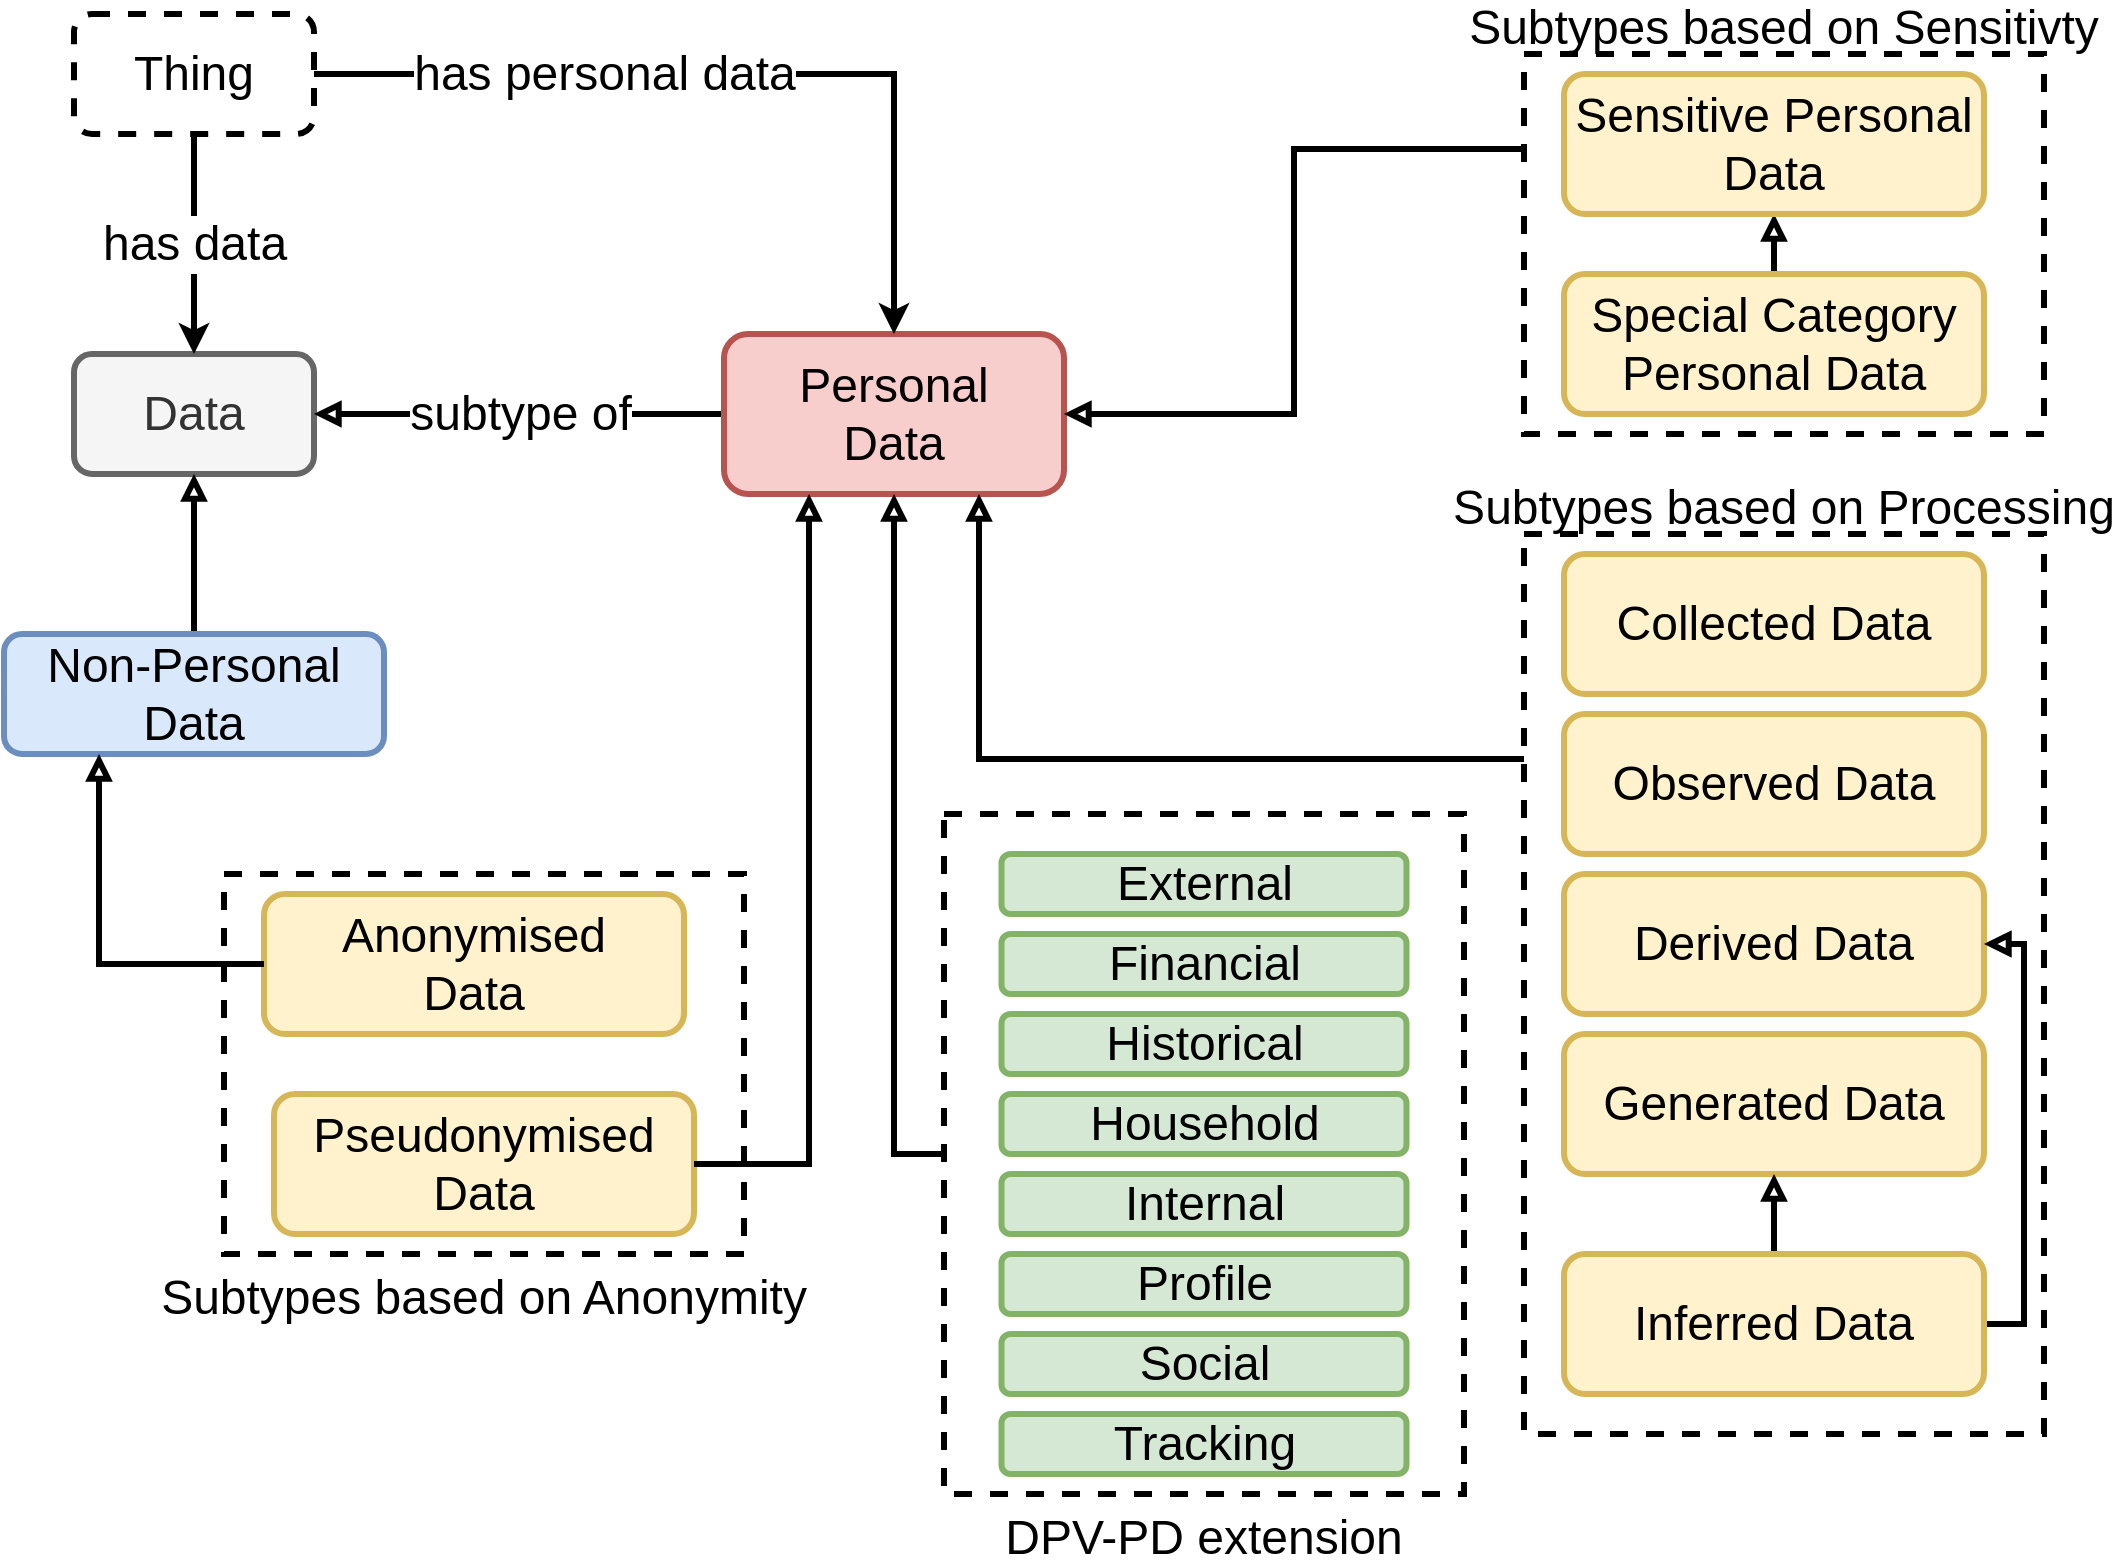<mxfile version="20.3.0" type="device"><diagram id="MCb1BaHmv-Wzf0Eb0gBr" name="Page-1"><mxGraphModel dx="2031" dy="1260" grid="1" gridSize="10" guides="1" tooltips="1" connect="1" arrows="1" fold="1" page="1" pageScale="1" pageWidth="1169" pageHeight="827" math="0" shadow="0"><root><mxCell id="0"/><mxCell id="1" parent="0"/><mxCell id="iSbIiVIZvGPPzEn7hVxQ-1" value="Data" style="rounded=1;whiteSpace=wrap;html=1;fontSize=24;fillColor=#f5f5f5;fontColor=#333333;strokeColor=#666666;strokeWidth=3;" parent="1" vertex="1"><mxGeometry x="75" y="210" width="120" height="60" as="geometry"/></mxCell><mxCell id="iSbIiVIZvGPPzEn7hVxQ-30" value="Subtypes based on Processing" style="group;fontSize=24;labelPosition=center;verticalLabelPosition=top;align=center;verticalAlign=bottom;" parent="1" vertex="1" connectable="0"><mxGeometry x="800" y="300" width="260" height="450" as="geometry"/></mxCell><mxCell id="iSbIiVIZvGPPzEn7hVxQ-16" value="" style="rounded=0;whiteSpace=wrap;html=1;fontSize=24;dashed=1;strokeWidth=3;" parent="iSbIiVIZvGPPzEn7hVxQ-30" vertex="1"><mxGeometry width="260" height="450" as="geometry"/></mxCell><mxCell id="iSbIiVIZvGPPzEn7hVxQ-17" value="Collected Data" style="whiteSpace=wrap;html=1;fontSize=24;rounded=1;fillColor=#fff2cc;strokeColor=#d6b656;strokeWidth=3;" parent="iSbIiVIZvGPPzEn7hVxQ-30" vertex="1"><mxGeometry x="20" y="10" width="210" height="70" as="geometry"/></mxCell><mxCell id="iSbIiVIZvGPPzEn7hVxQ-18" value="Observed Data" style="whiteSpace=wrap;html=1;fontSize=24;rounded=1;fillColor=#fff2cc;strokeColor=#d6b656;strokeWidth=3;" parent="iSbIiVIZvGPPzEn7hVxQ-30" vertex="1"><mxGeometry x="20" y="90" width="210" height="70" as="geometry"/></mxCell><mxCell id="iSbIiVIZvGPPzEn7hVxQ-25" value="Derived Data" style="whiteSpace=wrap;html=1;fontSize=24;rounded=1;fillColor=#fff2cc;strokeColor=#d6b656;strokeWidth=3;" parent="iSbIiVIZvGPPzEn7hVxQ-30" vertex="1"><mxGeometry x="20" y="170" width="210" height="70" as="geometry"/></mxCell><mxCell id="iSbIiVIZvGPPzEn7hVxQ-26" value="Generated Data" style="whiteSpace=wrap;html=1;fontSize=24;rounded=1;fillColor=#fff2cc;strokeColor=#d6b656;strokeWidth=3;" parent="iSbIiVIZvGPPzEn7hVxQ-30" vertex="1"><mxGeometry x="20" y="250" width="210" height="70" as="geometry"/></mxCell><mxCell id="iSbIiVIZvGPPzEn7hVxQ-28" style="edgeStyle=orthogonalEdgeStyle;rounded=0;orthogonalLoop=1;jettySize=auto;html=1;exitX=0.5;exitY=0;exitDx=0;exitDy=0;entryX=0.5;entryY=1;entryDx=0;entryDy=0;strokeWidth=3;fontSize=24;endArrow=block;endFill=0;" parent="iSbIiVIZvGPPzEn7hVxQ-30" source="iSbIiVIZvGPPzEn7hVxQ-27" target="iSbIiVIZvGPPzEn7hVxQ-26" edge="1"><mxGeometry relative="1" as="geometry"/></mxCell><mxCell id="iSbIiVIZvGPPzEn7hVxQ-29" style="edgeStyle=orthogonalEdgeStyle;rounded=0;orthogonalLoop=1;jettySize=auto;html=1;exitX=1;exitY=0.5;exitDx=0;exitDy=0;entryX=1;entryY=0.5;entryDx=0;entryDy=0;strokeWidth=3;fontSize=24;endArrow=block;endFill=0;" parent="iSbIiVIZvGPPzEn7hVxQ-30" source="iSbIiVIZvGPPzEn7hVxQ-27" target="iSbIiVIZvGPPzEn7hVxQ-25" edge="1"><mxGeometry relative="1" as="geometry"/></mxCell><mxCell id="iSbIiVIZvGPPzEn7hVxQ-27" value="Inferred Data" style="whiteSpace=wrap;html=1;fontSize=24;rounded=1;fillColor=#fff2cc;strokeColor=#d6b656;strokeWidth=3;" parent="iSbIiVIZvGPPzEn7hVxQ-30" vertex="1"><mxGeometry x="20" y="360" width="210" height="70" as="geometry"/></mxCell><mxCell id="BnBgedq-tO75st8cSYen-1" value="&lt;font style=&quot;font-size: 24px;&quot;&gt;subtype of&lt;/font&gt;" style="edgeStyle=orthogonalEdgeStyle;rounded=0;orthogonalLoop=1;jettySize=auto;html=1;exitX=0;exitY=0.5;exitDx=0;exitDy=0;entryX=1;entryY=0.5;entryDx=0;entryDy=0;strokeWidth=3;endArrow=block;endFill=0;" edge="1" parent="1" source="iSbIiVIZvGPPzEn7hVxQ-2" target="iSbIiVIZvGPPzEn7hVxQ-1"><mxGeometry relative="1" as="geometry"/></mxCell><mxCell id="iSbIiVIZvGPPzEn7hVxQ-2" value="Personal&lt;br&gt;Data" style="whiteSpace=wrap;html=1;fontSize=24;rounded=1;fillColor=#f8cecc;strokeColor=#b85450;strokeWidth=3;" parent="1" vertex="1"><mxGeometry x="400" y="200" width="170" height="80" as="geometry"/></mxCell><mxCell id="BnBgedq-tO75st8cSYen-2" style="edgeStyle=orthogonalEdgeStyle;rounded=0;orthogonalLoop=1;jettySize=auto;html=1;exitX=0.5;exitY=0;exitDx=0;exitDy=0;entryX=0.5;entryY=1;entryDx=0;entryDy=0;strokeWidth=3;endArrow=block;endFill=0;" edge="1" parent="1" source="iSbIiVIZvGPPzEn7hVxQ-4" target="iSbIiVIZvGPPzEn7hVxQ-1"><mxGeometry relative="1" as="geometry"/></mxCell><mxCell id="iSbIiVIZvGPPzEn7hVxQ-4" value="Non-Personal Data" style="whiteSpace=wrap;html=1;fontSize=24;rounded=1;fillColor=#dae8fc;strokeColor=#6c8ebf;strokeWidth=3;" parent="1" vertex="1"><mxGeometry x="40" y="350" width="190" height="60" as="geometry"/></mxCell><mxCell id="iSbIiVIZvGPPzEn7hVxQ-9" style="edgeStyle=orthogonalEdgeStyle;rounded=0;orthogonalLoop=1;jettySize=auto;html=1;exitX=0;exitY=0.25;exitDx=0;exitDy=0;entryX=1;entryY=0.5;entryDx=0;entryDy=0;fontSize=24;strokeWidth=3;endArrow=block;endFill=0;" parent="1" source="iSbIiVIZvGPPzEn7hVxQ-6" target="iSbIiVIZvGPPzEn7hVxQ-2" edge="1"><mxGeometry relative="1" as="geometry"/></mxCell><mxCell id="iSbIiVIZvGPPzEn7hVxQ-10" value="Subtypes based on Sensitivty" style="group;labelPosition=center;verticalLabelPosition=top;align=center;verticalAlign=bottom;fontSize=24;strokeWidth=3;" parent="1" vertex="1" connectable="0"><mxGeometry x="800" y="60" width="260" height="190" as="geometry"/></mxCell><mxCell id="iSbIiVIZvGPPzEn7hVxQ-6" value="" style="rounded=0;whiteSpace=wrap;html=1;fontSize=24;dashed=1;strokeWidth=3;" parent="iSbIiVIZvGPPzEn7hVxQ-10" vertex="1"><mxGeometry width="260" height="190" as="geometry"/></mxCell><mxCell id="BnBgedq-tO75st8cSYen-3" style="edgeStyle=orthogonalEdgeStyle;rounded=0;orthogonalLoop=1;jettySize=auto;html=1;exitX=0.5;exitY=0;exitDx=0;exitDy=0;entryX=0.5;entryY=1;entryDx=0;entryDy=0;strokeWidth=3;endArrow=block;endFill=0;" edge="1" parent="iSbIiVIZvGPPzEn7hVxQ-10" source="iSbIiVIZvGPPzEn7hVxQ-8" target="iSbIiVIZvGPPzEn7hVxQ-7"><mxGeometry relative="1" as="geometry"/></mxCell><mxCell id="iSbIiVIZvGPPzEn7hVxQ-7" value="Sensitive Personal Data" style="whiteSpace=wrap;html=1;fontSize=24;rounded=1;fillColor=#fff2cc;strokeColor=#d6b656;strokeWidth=3;" parent="iSbIiVIZvGPPzEn7hVxQ-10" vertex="1"><mxGeometry x="20" y="10" width="210" height="70" as="geometry"/></mxCell><mxCell id="iSbIiVIZvGPPzEn7hVxQ-8" value="Special Category Personal Data" style="whiteSpace=wrap;html=1;fontSize=24;rounded=1;fillColor=#fff2cc;strokeColor=#d6b656;strokeWidth=3;" parent="iSbIiVIZvGPPzEn7hVxQ-10" vertex="1"><mxGeometry x="20" y="110" width="210" height="70" as="geometry"/></mxCell><mxCell id="iSbIiVIZvGPPzEn7hVxQ-11" value="Subtypes based on Anonymity" style="group;labelPosition=center;verticalLabelPosition=bottom;align=center;verticalAlign=top;fontSize=24;strokeWidth=3;" parent="1" vertex="1" connectable="0"><mxGeometry x="150" y="470" width="260" height="190" as="geometry"/></mxCell><mxCell id="iSbIiVIZvGPPzEn7hVxQ-12" value="" style="rounded=0;whiteSpace=wrap;html=1;fontSize=24;dashed=1;strokeWidth=3;" parent="iSbIiVIZvGPPzEn7hVxQ-11" vertex="1"><mxGeometry width="260" height="190" as="geometry"/></mxCell><mxCell id="iSbIiVIZvGPPzEn7hVxQ-13" value="Anonymised&lt;br&gt;Data" style="whiteSpace=wrap;html=1;fontSize=24;rounded=1;fillColor=#fff2cc;strokeColor=#d6b656;strokeWidth=3;" parent="iSbIiVIZvGPPzEn7hVxQ-11" vertex="1"><mxGeometry x="20" y="10" width="210" height="70" as="geometry"/></mxCell><mxCell id="iSbIiVIZvGPPzEn7hVxQ-14" value="Pseudonymised&lt;br&gt;Data" style="whiteSpace=wrap;html=1;fontSize=24;rounded=1;fillColor=#fff2cc;strokeColor=#d6b656;strokeWidth=3;" parent="iSbIiVIZvGPPzEn7hVxQ-11" vertex="1"><mxGeometry x="25" y="110" width="210" height="70" as="geometry"/></mxCell><mxCell id="iSbIiVIZvGPPzEn7hVxQ-20" value="has data" style="edgeStyle=orthogonalEdgeStyle;rounded=0;orthogonalLoop=1;jettySize=auto;html=1;exitX=0.5;exitY=1;exitDx=0;exitDy=0;entryX=0.5;entryY=0;entryDx=0;entryDy=0;fontSize=24;strokeWidth=3;" parent="1" source="iSbIiVIZvGPPzEn7hVxQ-19" target="iSbIiVIZvGPPzEn7hVxQ-1" edge="1"><mxGeometry relative="1" as="geometry"/></mxCell><mxCell id="iSbIiVIZvGPPzEn7hVxQ-21" value="has personal data" style="edgeStyle=orthogonalEdgeStyle;rounded=0;orthogonalLoop=1;jettySize=auto;html=1;exitX=1;exitY=0.5;exitDx=0;exitDy=0;entryX=0.5;entryY=0;entryDx=0;entryDy=0;fontSize=24;strokeWidth=3;" parent="1" source="iSbIiVIZvGPPzEn7hVxQ-19" target="iSbIiVIZvGPPzEn7hVxQ-2" edge="1"><mxGeometry x="-0.309" relative="1" as="geometry"><mxPoint as="offset"/></mxGeometry></mxCell><mxCell id="iSbIiVIZvGPPzEn7hVxQ-19" value="Thing" style="rounded=1;whiteSpace=wrap;html=1;dashed=1;fontSize=24;strokeWidth=3;" parent="1" vertex="1"><mxGeometry x="75" y="40" width="120" height="60" as="geometry"/></mxCell><mxCell id="iSbIiVIZvGPPzEn7hVxQ-22" style="edgeStyle=orthogonalEdgeStyle;rounded=0;orthogonalLoop=1;jettySize=auto;html=1;exitX=0;exitY=0.5;exitDx=0;exitDy=0;entryX=0.25;entryY=1;entryDx=0;entryDy=0;strokeWidth=3;fontSize=24;endArrow=block;endFill=0;" parent="1" source="iSbIiVIZvGPPzEn7hVxQ-13" target="iSbIiVIZvGPPzEn7hVxQ-4" edge="1"><mxGeometry relative="1" as="geometry"/></mxCell><mxCell id="iSbIiVIZvGPPzEn7hVxQ-23" style="edgeStyle=orthogonalEdgeStyle;rounded=0;orthogonalLoop=1;jettySize=auto;html=1;exitX=1;exitY=0.5;exitDx=0;exitDy=0;entryX=0.25;entryY=1;entryDx=0;entryDy=0;strokeWidth=3;fontSize=24;endArrow=block;endFill=0;" parent="1" source="iSbIiVIZvGPPzEn7hVxQ-14" target="iSbIiVIZvGPPzEn7hVxQ-2" edge="1"><mxGeometry relative="1" as="geometry"/></mxCell><mxCell id="iSbIiVIZvGPPzEn7hVxQ-32" style="edgeStyle=orthogonalEdgeStyle;rounded=0;orthogonalLoop=1;jettySize=auto;html=1;exitX=0;exitY=0.25;exitDx=0;exitDy=0;entryX=0.75;entryY=1;entryDx=0;entryDy=0;strokeWidth=3;fontSize=24;endArrow=block;endFill=0;" parent="1" source="iSbIiVIZvGPPzEn7hVxQ-16" target="iSbIiVIZvGPPzEn7hVxQ-2" edge="1"><mxGeometry relative="1" as="geometry"/></mxCell><mxCell id="eiseFXCVlvxcVcLxLVmV-13" value="DPV-PD extension" style="group;labelPosition=center;verticalLabelPosition=bottom;align=center;verticalAlign=top;fontSize=24;" parent="1" vertex="1" connectable="0"><mxGeometry x="510" y="440" width="260" height="340" as="geometry"/></mxCell><mxCell id="eiseFXCVlvxcVcLxLVmV-2" value="" style="rounded=0;whiteSpace=wrap;html=1;fontSize=24;dashed=1;strokeWidth=3;" parent="eiseFXCVlvxcVcLxLVmV-13" vertex="1"><mxGeometry width="260" height="340" as="geometry"/></mxCell><mxCell id="eiseFXCVlvxcVcLxLVmV-3" value="External" style="whiteSpace=wrap;html=1;fontSize=24;rounded=1;fillColor=#d5e8d4;strokeColor=#82b366;strokeWidth=3;" parent="eiseFXCVlvxcVcLxLVmV-13" vertex="1"><mxGeometry x="28.75" y="20" width="202.5" height="30" as="geometry"/></mxCell><mxCell id="eiseFXCVlvxcVcLxLVmV-6" value="Financial" style="whiteSpace=wrap;html=1;fontSize=24;rounded=1;fillColor=#d5e8d4;strokeColor=#82b366;strokeWidth=3;" parent="eiseFXCVlvxcVcLxLVmV-13" vertex="1"><mxGeometry x="28.75" y="60" width="202.5" height="30" as="geometry"/></mxCell><mxCell id="eiseFXCVlvxcVcLxLVmV-7" value="Historical" style="whiteSpace=wrap;html=1;fontSize=24;rounded=1;fillColor=#d5e8d4;strokeColor=#82b366;strokeWidth=3;" parent="eiseFXCVlvxcVcLxLVmV-13" vertex="1"><mxGeometry x="28.75" y="100" width="202.5" height="30" as="geometry"/></mxCell><mxCell id="eiseFXCVlvxcVcLxLVmV-8" value="Household" style="whiteSpace=wrap;html=1;fontSize=24;rounded=1;fillColor=#d5e8d4;strokeColor=#82b366;strokeWidth=3;" parent="eiseFXCVlvxcVcLxLVmV-13" vertex="1"><mxGeometry x="28.75" y="140" width="202.5" height="30" as="geometry"/></mxCell><mxCell id="eiseFXCVlvxcVcLxLVmV-9" value="Internal&lt;span style=&quot;color: rgba(0, 0, 0, 0); font-family: monospace; font-size: 0px; text-align: start;&quot;&gt;%3CmxGraphModel%3E%3Croot%3E%3CmxCell%20id%3D%220%22%2F%3E%3CmxCell%20id%3D%221%22%20parent%3D%220%22%2F%3E%3CmxCell%20id%3D%222%22%20value%3D%22External%22%20style%3D%22whiteSpace%3Dwrap%3Bhtml%3D1%3BfontSize%3D24%3Brounded%3D1%3BfillColor%3D%23d5e8d4%3BstrokeColor%3D%2382b366%3BstrokeWidth%3D3%3B%22%20vertex%3D%221%22%20parent%3D%221%22%3E%3CmxGeometry%20x%3D%22538.75%22%20y%3D%22460%22%20width%3D%22202.5%22%20height%3D%2230%22%20as%3D%22geometry%22%2F%3E%3C%2FmxCell%3E%3C%2Froot%3E%3C%2FmxGraphModel%3E&lt;/span&gt;" style="whiteSpace=wrap;html=1;fontSize=24;rounded=1;fillColor=#d5e8d4;strokeColor=#82b366;strokeWidth=3;" parent="eiseFXCVlvxcVcLxLVmV-13" vertex="1"><mxGeometry x="28.75" y="180" width="202.5" height="30" as="geometry"/></mxCell><mxCell id="eiseFXCVlvxcVcLxLVmV-10" value="Profile" style="whiteSpace=wrap;html=1;fontSize=24;rounded=1;fillColor=#d5e8d4;strokeColor=#82b366;strokeWidth=3;" parent="eiseFXCVlvxcVcLxLVmV-13" vertex="1"><mxGeometry x="28.75" y="220" width="202.5" height="30" as="geometry"/></mxCell><mxCell id="eiseFXCVlvxcVcLxLVmV-11" value="Social&lt;span style=&quot;color: rgba(0, 0, 0, 0); font-family: monospace; font-size: 0px; text-align: start;&quot;&gt;%3CmxGraphModel%3E%3Croot%3E%3CmxCell%20id%3D%220%22%2F%3E%3CmxCell%20id%3D%221%22%20parent%3D%220%22%2F%3E%3CmxCell%20id%3D%222%22%20value%3D%22External%22%20style%3D%22whiteSpace%3Dwrap%3Bhtml%3D1%3BfontSize%3D24%3Brounded%3D1%3BfillColor%3D%23d5e8d4%3BstrokeColor%3D%2382b366%3BstrokeWidth%3D3%3B%22%20vertex%3D%221%22%20parent%3D%221%22%3E%3CmxGeometry%20x%3D%22538.75%22%20y%3D%22460%22%20width%3D%22202.5%22%20height%3D%2230%22%20as%3D%22geometry%22%2F%3E%3C%2FmxCell%3E%3C%2Froot%3E%3C%2FmxGraphModel%3E&lt;/span&gt;" style="whiteSpace=wrap;html=1;fontSize=24;rounded=1;fillColor=#d5e8d4;strokeColor=#82b366;strokeWidth=3;" parent="eiseFXCVlvxcVcLxLVmV-13" vertex="1"><mxGeometry x="28.75" y="260" width="202.5" height="30" as="geometry"/></mxCell><mxCell id="eiseFXCVlvxcVcLxLVmV-12" value="Tracking" style="whiteSpace=wrap;html=1;fontSize=24;rounded=1;fillColor=#d5e8d4;strokeColor=#82b366;strokeWidth=3;" parent="eiseFXCVlvxcVcLxLVmV-13" vertex="1"><mxGeometry x="28.75" y="300" width="202.5" height="30" as="geometry"/></mxCell><mxCell id="eiseFXCVlvxcVcLxLVmV-14" style="edgeStyle=orthogonalEdgeStyle;rounded=0;orthogonalLoop=1;jettySize=auto;html=1;exitX=0;exitY=0.5;exitDx=0;exitDy=0;fontSize=24;strokeWidth=3;endArrow=block;endFill=0;" parent="1" source="eiseFXCVlvxcVcLxLVmV-2" target="iSbIiVIZvGPPzEn7hVxQ-2" edge="1"><mxGeometry relative="1" as="geometry"/></mxCell></root></mxGraphModel></diagram></mxfile>